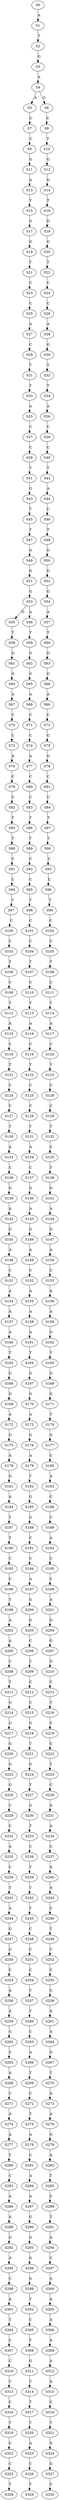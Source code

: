 strict digraph  {
	S0 -> S1 [ label = A ];
	S1 -> S2 [ label = T ];
	S2 -> S3 [ label = G ];
	S3 -> S4 [ label = A ];
	S4 -> S5 [ label = A ];
	S4 -> S6 [ label = G ];
	S5 -> S7 [ label = C ];
	S6 -> S8 [ label = C ];
	S7 -> S9 [ label = C ];
	S8 -> S10 [ label = T ];
	S9 -> S11 [ label = G ];
	S10 -> S12 [ label = G ];
	S11 -> S13 [ label = A ];
	S12 -> S14 [ label = G ];
	S13 -> S15 [ label = T ];
	S14 -> S16 [ label = T ];
	S15 -> S17 [ label = G ];
	S16 -> S18 [ label = G ];
	S17 -> S19 [ label = G ];
	S18 -> S20 [ label = G ];
	S19 -> S21 [ label = T ];
	S20 -> S22 [ label = T ];
	S21 -> S23 [ label = C ];
	S22 -> S24 [ label = C ];
	S23 -> S25 [ label = C ];
	S24 -> S26 [ label = C ];
	S25 -> S27 [ label = A ];
	S26 -> S28 [ label = A ];
	S27 -> S29 [ label = C ];
	S28 -> S30 [ label = G ];
	S29 -> S31 [ label = T ];
	S30 -> S32 [ label = T ];
	S31 -> S33 [ label = T ];
	S32 -> S34 [ label = T ];
	S33 -> S35 [ label = A ];
	S34 -> S36 [ label = A ];
	S35 -> S37 [ label = C ];
	S36 -> S38 [ label = C ];
	S37 -> S39 [ label = C ];
	S38 -> S40 [ label = C ];
	S39 -> S41 [ label = T ];
	S40 -> S42 [ label = T ];
	S41 -> S43 [ label = G ];
	S42 -> S44 [ label = A ];
	S43 -> S45 [ label = T ];
	S44 -> S46 [ label = C ];
	S45 -> S47 [ label = T ];
	S46 -> S48 [ label = T ];
	S47 -> S49 [ label = G ];
	S48 -> S50 [ label = G ];
	S49 -> S51 [ label = G ];
	S50 -> S52 [ label = G ];
	S51 -> S53 [ label = G ];
	S52 -> S54 [ label = G ];
	S53 -> S55 [ label = G ];
	S53 -> S56 [ label = A ];
	S54 -> S57 [ label = A ];
	S55 -> S58 [ label = T ];
	S56 -> S59 [ label = T ];
	S57 -> S60 [ label = T ];
	S58 -> S61 [ label = G ];
	S59 -> S62 [ label = G ];
	S60 -> S63 [ label = G ];
	S61 -> S64 [ label = G ];
	S62 -> S65 [ label = G ];
	S63 -> S66 [ label = G ];
	S64 -> S67 [ label = A ];
	S65 -> S68 [ label = A ];
	S66 -> S69 [ label = A ];
	S67 -> S70 [ label = C ];
	S68 -> S71 [ label = C ];
	S69 -> S72 [ label = C ];
	S70 -> S73 [ label = C ];
	S71 -> S74 [ label = C ];
	S72 -> S75 [ label = G ];
	S73 -> S76 [ label = A ];
	S74 -> S77 [ label = A ];
	S75 -> S78 [ label = G ];
	S76 -> S79 [ label = C ];
	S77 -> S80 [ label = C ];
	S78 -> S81 [ label = C ];
	S79 -> S82 [ label = C ];
	S80 -> S83 [ label = C ];
	S81 -> S84 [ label = C ];
	S82 -> S85 [ label = T ];
	S83 -> S86 [ label = T ];
	S84 -> S87 [ label = T ];
	S85 -> S88 [ label = T ];
	S86 -> S89 [ label = T ];
	S87 -> S90 [ label = T ];
	S88 -> S91 [ label = C ];
	S89 -> S92 [ label = C ];
	S90 -> S93 [ label = C ];
	S91 -> S94 [ label = C ];
	S92 -> S95 [ label = C ];
	S93 -> S96 [ label = C ];
	S94 -> S97 [ label = T ];
	S95 -> S98 [ label = T ];
	S96 -> S99 [ label = T ];
	S97 -> S100 [ label = C ];
	S98 -> S101 [ label = C ];
	S99 -> S102 [ label = C ];
	S100 -> S103 [ label = C ];
	S101 -> S104 [ label = C ];
	S102 -> S105 [ label = C ];
	S103 -> S106 [ label = T ];
	S104 -> S107 [ label = T ];
	S105 -> S108 [ label = T ];
	S106 -> S109 [ label = C ];
	S107 -> S110 [ label = C ];
	S108 -> S111 [ label = C ];
	S109 -> S112 [ label = T ];
	S110 -> S113 [ label = T ];
	S111 -> S114 [ label = T ];
	S112 -> S115 [ label = A ];
	S113 -> S116 [ label = A ];
	S114 -> S117 [ label = A ];
	S115 -> S118 [ label = C ];
	S116 -> S119 [ label = C ];
	S117 -> S120 [ label = C ];
	S118 -> S121 [ label = T ];
	S119 -> S122 [ label = T ];
	S120 -> S123 [ label = T ];
	S121 -> S124 [ label = C ];
	S122 -> S125 [ label = C ];
	S123 -> S126 [ label = C ];
	S124 -> S127 [ label = C ];
	S125 -> S128 [ label = C ];
	S126 -> S129 [ label = C ];
	S127 -> S130 [ label = T ];
	S128 -> S131 [ label = T ];
	S129 -> S132 [ label = T ];
	S130 -> S133 [ label = A ];
	S131 -> S134 [ label = A ];
	S132 -> S135 [ label = C ];
	S133 -> S136 [ label = C ];
	S134 -> S137 [ label = C ];
	S135 -> S138 [ label = T ];
	S136 -> S139 [ label = G ];
	S137 -> S140 [ label = G ];
	S138 -> S141 [ label = G ];
	S139 -> S142 [ label = A ];
	S140 -> S143 [ label = A ];
	S141 -> S144 [ label = A ];
	S142 -> S145 [ label = G ];
	S143 -> S146 [ label = G ];
	S144 -> S147 [ label = G ];
	S145 -> S148 [ label = A ];
	S146 -> S149 [ label = A ];
	S147 -> S150 [ label = A ];
	S148 -> S151 [ label = C ];
	S149 -> S152 [ label = C ];
	S150 -> S153 [ label = C ];
	S151 -> S154 [ label = A ];
	S152 -> S155 [ label = A ];
	S153 -> S156 [ label = A ];
	S154 -> S157 [ label = A ];
	S155 -> S158 [ label = A ];
	S156 -> S159 [ label = A ];
	S157 -> S160 [ label = A ];
	S158 -> S161 [ label = A ];
	S159 -> S162 [ label = G ];
	S160 -> S163 [ label = T ];
	S161 -> S164 [ label = T ];
	S162 -> S165 [ label = T ];
	S163 -> S166 [ label = G ];
	S164 -> S167 [ label = G ];
	S165 -> S168 [ label = G ];
	S166 -> S169 [ label = G ];
	S167 -> S170 [ label = G ];
	S168 -> S171 [ label = G ];
	S169 -> S172 [ label = A ];
	S170 -> S173 [ label = A ];
	S171 -> S174 [ label = T ];
	S172 -> S175 [ label = G ];
	S173 -> S176 [ label = G ];
	S174 -> S177 [ label = G ];
	S175 -> S178 [ label = A ];
	S176 -> S179 [ label = A ];
	S177 -> S180 [ label = C ];
	S178 -> S181 [ label = G ];
	S179 -> S182 [ label = T ];
	S180 -> S183 [ label = A ];
	S181 -> S184 [ label = A ];
	S182 -> S185 [ label = G ];
	S183 -> S186 [ label = C ];
	S184 -> S187 [ label = T ];
	S185 -> S188 [ label = G ];
	S186 -> S189 [ label = C ];
	S187 -> S190 [ label = T ];
	S188 -> S191 [ label = C ];
	S189 -> S192 [ label = A ];
	S190 -> S193 [ label = C ];
	S191 -> S194 [ label = C ];
	S192 -> S195 [ label = C ];
	S193 -> S196 [ label = C ];
	S194 -> S197 [ label = A ];
	S195 -> S198 [ label = C ];
	S196 -> S199 [ label = T ];
	S197 -> S200 [ label = G ];
	S198 -> S201 [ label = A ];
	S199 -> S202 [ label = A ];
	S200 -> S203 [ label = G ];
	S201 -> S204 [ label = G ];
	S202 -> S205 [ label = A ];
	S203 -> S206 [ label = C ];
	S204 -> S207 [ label = G ];
	S205 -> S208 [ label = C ];
	S206 -> S209 [ label = T ];
	S207 -> S210 [ label = G ];
	S208 -> S211 [ label = T ];
	S209 -> S212 [ label = C ];
	S210 -> S213 [ label = C ];
	S211 -> S214 [ label = G ];
	S212 -> S215 [ label = C ];
	S213 -> S216 [ label = T ];
	S214 -> S217 [ label = G ];
	S215 -> S218 [ label = G ];
	S216 -> S219 [ label = C ];
	S217 -> S220 [ label = G ];
	S218 -> S221 [ label = T ];
	S219 -> S222 [ label = C ];
	S220 -> S223 [ label = G ];
	S221 -> S224 [ label = G ];
	S222 -> S225 [ label = T ];
	S223 -> S226 [ label = G ];
	S224 -> S227 [ label = T ];
	S225 -> S228 [ label = C ];
	S226 -> S229 [ label = C ];
	S227 -> S230 [ label = G ];
	S228 -> S231 [ label = A ];
	S229 -> S232 [ label = C ];
	S230 -> S233 [ label = T ];
	S231 -> S234 [ label = A ];
	S232 -> S235 [ label = A ];
	S233 -> S236 [ label = C ];
	S234 -> S237 [ label = C ];
	S235 -> S238 [ label = C ];
	S236 -> S239 [ label = T ];
	S237 -> S240 [ label = A ];
	S238 -> S241 [ label = T ];
	S239 -> S242 [ label = T ];
	S240 -> S243 [ label = A ];
	S241 -> S244 [ label = A ];
	S242 -> S245 [ label = T ];
	S243 -> S246 [ label = C ];
	S244 -> S247 [ label = G ];
	S245 -> S248 [ label = C ];
	S246 -> S249 [ label = T ];
	S247 -> S250 [ label = G ];
	S248 -> S251 [ label = C ];
	S249 -> S252 [ label = C ];
	S250 -> S253 [ label = C ];
	S251 -> S254 [ label = C ];
	S252 -> S255 [ label = C ];
	S253 -> S256 [ label = A ];
	S254 -> S257 [ label = T ];
	S255 -> S258 [ label = C ];
	S256 -> S259 [ label = A ];
	S257 -> S260 [ label = T ];
	S258 -> S261 [ label = A ];
	S259 -> S262 [ label = G ];
	S260 -> S263 [ label = C ];
	S261 -> S264 [ label = A ];
	S262 -> S265 [ label = C ];
	S263 -> S266 [ label = A ];
	S264 -> S267 [ label = G ];
	S265 -> S268 [ label = A ];
	S266 -> S269 [ label = T ];
	S267 -> S270 [ label = T ];
	S268 -> S271 [ label = C ];
	S269 -> S272 [ label = C ];
	S270 -> S273 [ label = A ];
	S271 -> S274 [ label = A ];
	S272 -> S275 [ label = T ];
	S273 -> S276 [ label = A ];
	S274 -> S277 [ label = A ];
	S275 -> S278 [ label = A ];
	S276 -> S279 [ label = G ];
	S277 -> S280 [ label = T ];
	S278 -> S281 [ label = C ];
	S279 -> S282 [ label = A ];
	S280 -> S283 [ label = C ];
	S281 -> S284 [ label = A ];
	S282 -> S285 [ label = T ];
	S283 -> S286 [ label = A ];
	S284 -> S287 [ label = A ];
	S285 -> S288 [ label = C ];
	S286 -> S289 [ label = A ];
	S287 -> S290 [ label = G ];
	S288 -> S291 [ label = T ];
	S289 -> S292 [ label = G ];
	S290 -> S293 [ label = G ];
	S291 -> S294 [ label = A ];
	S292 -> S295 [ label = A ];
	S293 -> S296 [ label = G ];
	S294 -> S297 [ label = C ];
	S295 -> S298 [ label = C ];
	S296 -> S299 [ label = G ];
	S297 -> S300 [ label = A ];
	S298 -> S301 [ label = A ];
	S299 -> S302 [ label = T ];
	S300 -> S303 [ label = A ];
	S301 -> S304 [ label = T ];
	S302 -> S305 [ label = C ];
	S303 -> S306 [ label = A ];
	S304 -> S307 [ label = C ];
	S305 -> S308 [ label = T ];
	S306 -> S309 [ label = A ];
	S307 -> S310 [ label = C ];
	S308 -> S311 [ label = G ];
	S309 -> S312 [ label = A ];
	S310 -> S313 [ label = C ];
	S311 -> S314 [ label = T ];
	S312 -> S315 [ label = A ];
	S313 -> S316 [ label = C ];
	S314 -> S317 [ label = T ];
	S315 -> S318 [ label = C ];
	S316 -> S319 [ label = T ];
	S317 -> S320 [ label = T ];
	S318 -> S321 [ label = T ];
	S319 -> S322 [ label = C ];
	S320 -> S323 [ label = A ];
	S321 -> S324 [ label = G ];
	S322 -> S325 [ label = C ];
	S323 -> S326 [ label = C ];
	S324 -> S327 [ label = G ];
	S325 -> S328 [ label = T ];
	S326 -> S329 [ label = T ];
	S327 -> S330 [ label = C ];
}
